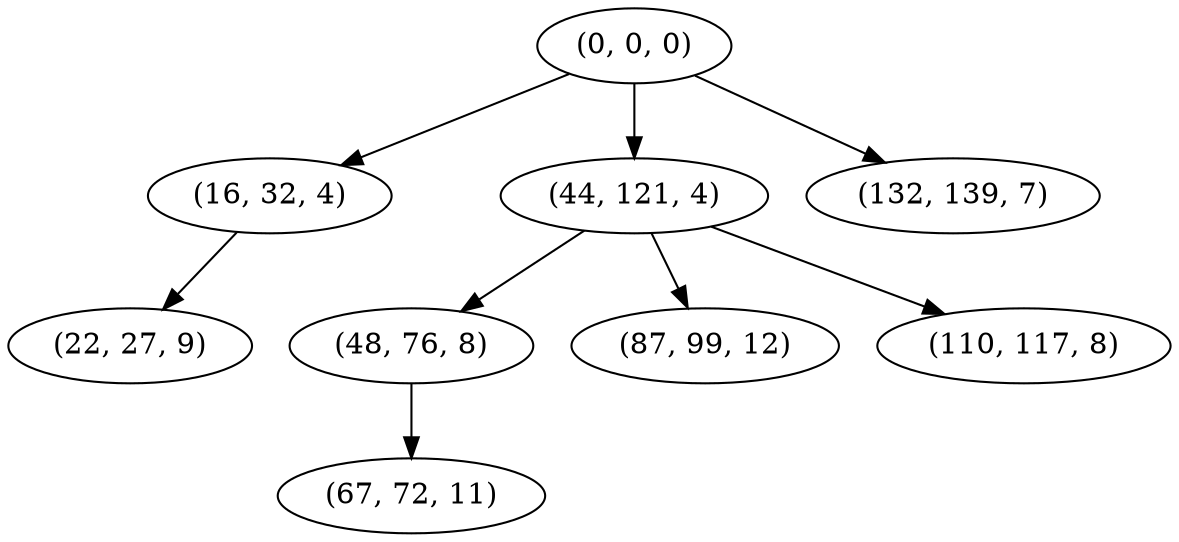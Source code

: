 digraph tree {
    "(0, 0, 0)";
    "(16, 32, 4)";
    "(22, 27, 9)";
    "(44, 121, 4)";
    "(48, 76, 8)";
    "(67, 72, 11)";
    "(87, 99, 12)";
    "(110, 117, 8)";
    "(132, 139, 7)";
    "(0, 0, 0)" -> "(16, 32, 4)";
    "(0, 0, 0)" -> "(44, 121, 4)";
    "(0, 0, 0)" -> "(132, 139, 7)";
    "(16, 32, 4)" -> "(22, 27, 9)";
    "(44, 121, 4)" -> "(48, 76, 8)";
    "(44, 121, 4)" -> "(87, 99, 12)";
    "(44, 121, 4)" -> "(110, 117, 8)";
    "(48, 76, 8)" -> "(67, 72, 11)";
}
